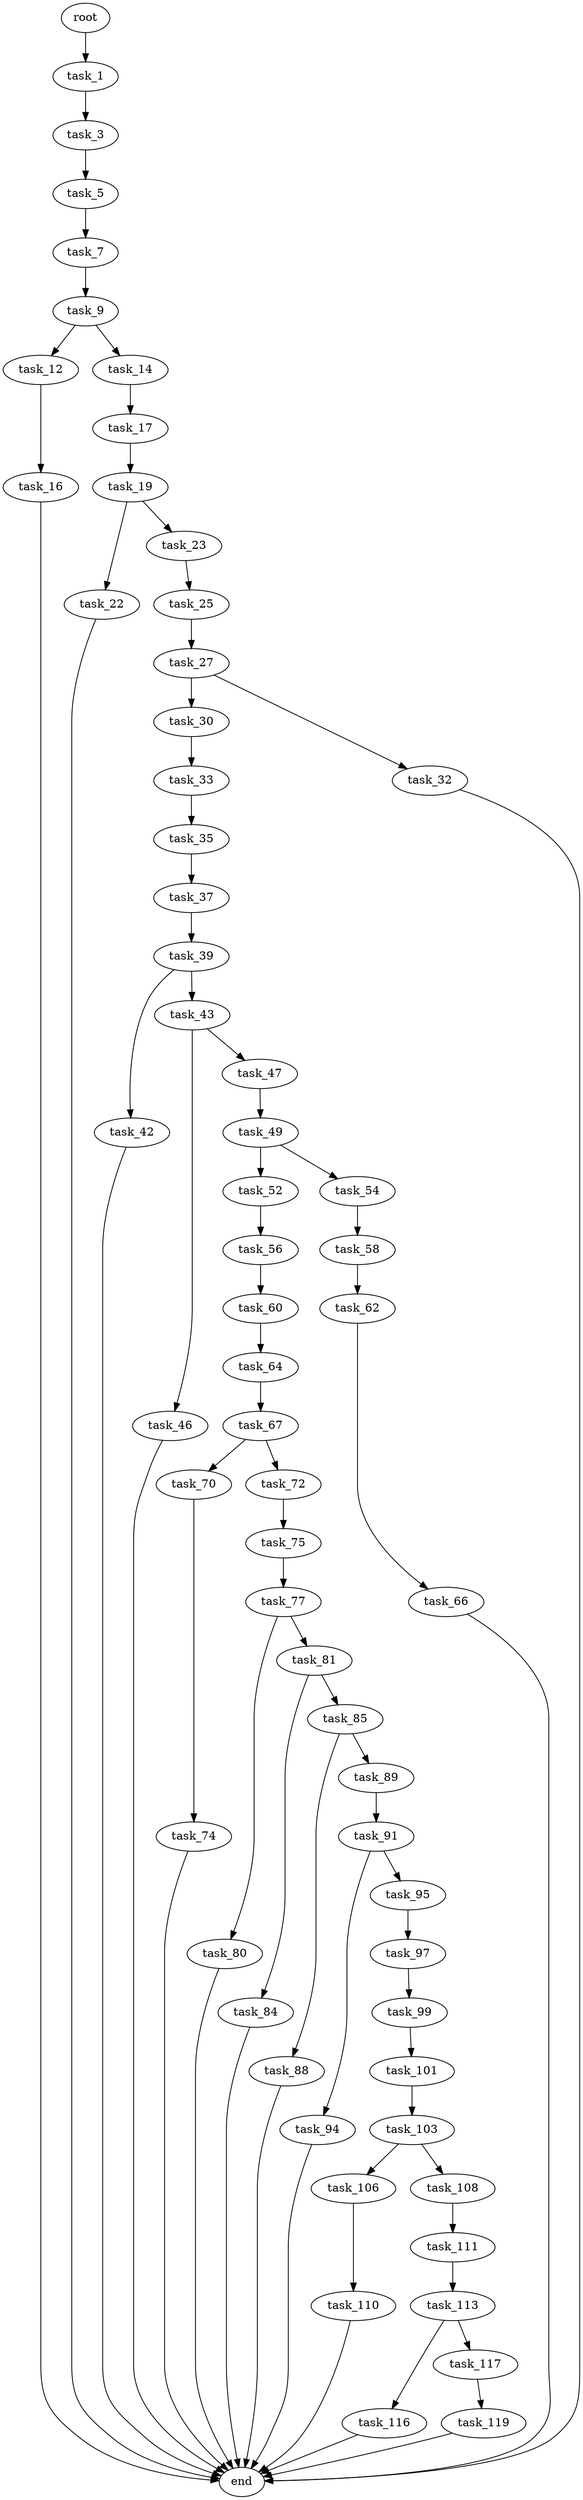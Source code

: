 digraph G {
  root [size="0.000000"];
  task_1 [size="122830187390.000000"];
  task_3 [size="6307937567.000000"];
  task_5 [size="368293445632.000000"];
  task_7 [size="1157465048.000000"];
  task_9 [size="339827353542.000000"];
  task_12 [size="549755813888.000000"];
  task_14 [size="154389849182.000000"];
  task_16 [size="368293445632.000000"];
  task_17 [size="28991029248.000000"];
  task_19 [size="21635925374.000000"];
  task_22 [size="23749814424.000000"];
  task_23 [size="113277827690.000000"];
  task_25 [size="102481252743.000000"];
  task_27 [size="134217728000.000000"];
  task_30 [size="85839133837.000000"];
  task_32 [size="40163419255.000000"];
  task_33 [size="65829918654.000000"];
  task_35 [size="68719476736.000000"];
  task_37 [size="96442223446.000000"];
  task_39 [size="29482274662.000000"];
  task_42 [size="8449171927.000000"];
  task_43 [size="81595344279.000000"];
  task_46 [size="549755813888.000000"];
  task_47 [size="28991029248.000000"];
  task_49 [size="273716104321.000000"];
  task_52 [size="530140152580.000000"];
  task_54 [size="30670150913.000000"];
  task_56 [size="68115997484.000000"];
  task_58 [size="231928233984.000000"];
  task_60 [size="61020341690.000000"];
  task_62 [size="231928233984.000000"];
  task_64 [size="8589934592.000000"];
  task_66 [size="8589934592.000000"];
  task_67 [size="231928233984.000000"];
  task_70 [size="782757789696.000000"];
  task_72 [size="134217728000.000000"];
  task_74 [size="25352728430.000000"];
  task_75 [size="7802470095.000000"];
  task_77 [size="28991029248.000000"];
  task_80 [size="46503024870.000000"];
  task_81 [size="173088238860.000000"];
  task_84 [size="12417721932.000000"];
  task_85 [size="8589934592.000000"];
  task_88 [size="923781794853.000000"];
  task_89 [size="1473007927.000000"];
  task_91 [size="782757789696.000000"];
  task_94 [size="187126851695.000000"];
  task_95 [size="8589934592.000000"];
  task_97 [size="68719476736.000000"];
  task_99 [size="68719476736.000000"];
  task_101 [size="549755813888.000000"];
  task_103 [size="33352851750.000000"];
  task_106 [size="590556724906.000000"];
  task_108 [size="28991029248.000000"];
  task_110 [size="667991506151.000000"];
  task_111 [size="559461458554.000000"];
  task_113 [size="111721407192.000000"];
  task_116 [size="782757789696.000000"];
  task_117 [size="8589934592.000000"];
  task_119 [size="549755813888.000000"];
  end [size="0.000000"];

  root -> task_1 [size="1.000000"];
  task_1 -> task_3 [size="411041792.000000"];
  task_3 -> task_5 [size="134217728.000000"];
  task_5 -> task_7 [size="411041792.000000"];
  task_7 -> task_9 [size="75497472.000000"];
  task_9 -> task_12 [size="411041792.000000"];
  task_9 -> task_14 [size="411041792.000000"];
  task_12 -> task_16 [size="536870912.000000"];
  task_14 -> task_17 [size="134217728.000000"];
  task_16 -> end [size="1.000000"];
  task_17 -> task_19 [size="75497472.000000"];
  task_19 -> task_22 [size="411041792.000000"];
  task_19 -> task_23 [size="411041792.000000"];
  task_22 -> end [size="1.000000"];
  task_23 -> task_25 [size="301989888.000000"];
  task_25 -> task_27 [size="134217728.000000"];
  task_27 -> task_30 [size="209715200.000000"];
  task_27 -> task_32 [size="209715200.000000"];
  task_30 -> task_33 [size="75497472.000000"];
  task_32 -> end [size="1.000000"];
  task_33 -> task_35 [size="134217728.000000"];
  task_35 -> task_37 [size="134217728.000000"];
  task_37 -> task_39 [size="75497472.000000"];
  task_39 -> task_42 [size="838860800.000000"];
  task_39 -> task_43 [size="838860800.000000"];
  task_42 -> end [size="1.000000"];
  task_43 -> task_46 [size="75497472.000000"];
  task_43 -> task_47 [size="75497472.000000"];
  task_46 -> end [size="1.000000"];
  task_47 -> task_49 [size="75497472.000000"];
  task_49 -> task_52 [size="209715200.000000"];
  task_49 -> task_54 [size="209715200.000000"];
  task_52 -> task_56 [size="411041792.000000"];
  task_54 -> task_58 [size="134217728.000000"];
  task_56 -> task_60 [size="134217728.000000"];
  task_58 -> task_62 [size="301989888.000000"];
  task_60 -> task_64 [size="134217728.000000"];
  task_62 -> task_66 [size="301989888.000000"];
  task_64 -> task_67 [size="33554432.000000"];
  task_66 -> end [size="1.000000"];
  task_67 -> task_70 [size="301989888.000000"];
  task_67 -> task_72 [size="301989888.000000"];
  task_70 -> task_74 [size="679477248.000000"];
  task_72 -> task_75 [size="209715200.000000"];
  task_74 -> end [size="1.000000"];
  task_75 -> task_77 [size="209715200.000000"];
  task_77 -> task_80 [size="75497472.000000"];
  task_77 -> task_81 [size="75497472.000000"];
  task_80 -> end [size="1.000000"];
  task_81 -> task_84 [size="134217728.000000"];
  task_81 -> task_85 [size="134217728.000000"];
  task_84 -> end [size="1.000000"];
  task_85 -> task_88 [size="33554432.000000"];
  task_85 -> task_89 [size="33554432.000000"];
  task_88 -> end [size="1.000000"];
  task_89 -> task_91 [size="33554432.000000"];
  task_91 -> task_94 [size="679477248.000000"];
  task_91 -> task_95 [size="679477248.000000"];
  task_94 -> end [size="1.000000"];
  task_95 -> task_97 [size="33554432.000000"];
  task_97 -> task_99 [size="134217728.000000"];
  task_99 -> task_101 [size="134217728.000000"];
  task_101 -> task_103 [size="536870912.000000"];
  task_103 -> task_106 [size="33554432.000000"];
  task_103 -> task_108 [size="33554432.000000"];
  task_106 -> task_110 [size="411041792.000000"];
  task_108 -> task_111 [size="75497472.000000"];
  task_110 -> end [size="1.000000"];
  task_111 -> task_113 [size="411041792.000000"];
  task_113 -> task_116 [size="75497472.000000"];
  task_113 -> task_117 [size="75497472.000000"];
  task_116 -> end [size="1.000000"];
  task_117 -> task_119 [size="33554432.000000"];
  task_119 -> end [size="1.000000"];
}
